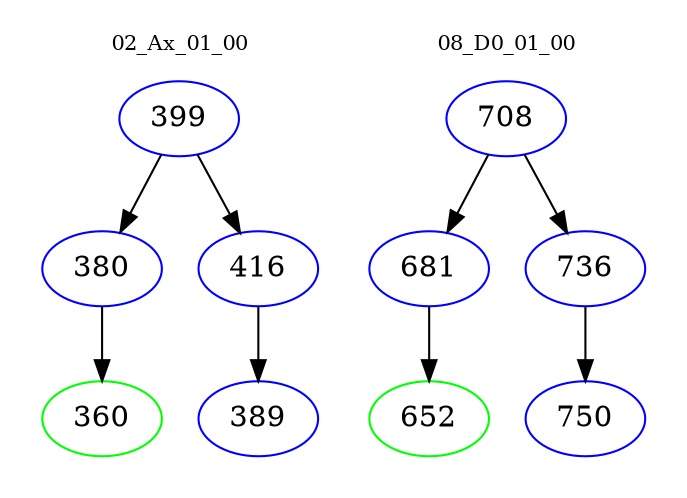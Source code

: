 digraph{
subgraph cluster_0 {
color = white
label = "02_Ax_01_00";
fontsize=10;
T0_399 [label="399", color="blue"]
T0_399 -> T0_380 [color="black"]
T0_380 [label="380", color="blue"]
T0_380 -> T0_360 [color="black"]
T0_360 [label="360", color="green"]
T0_399 -> T0_416 [color="black"]
T0_416 [label="416", color="blue"]
T0_416 -> T0_389 [color="black"]
T0_389 [label="389", color="blue"]
}
subgraph cluster_1 {
color = white
label = "08_D0_01_00";
fontsize=10;
T1_708 [label="708", color="blue"]
T1_708 -> T1_681 [color="black"]
T1_681 [label="681", color="blue"]
T1_681 -> T1_652 [color="black"]
T1_652 [label="652", color="green"]
T1_708 -> T1_736 [color="black"]
T1_736 [label="736", color="blue"]
T1_736 -> T1_750 [color="black"]
T1_750 [label="750", color="blue"]
}
}

